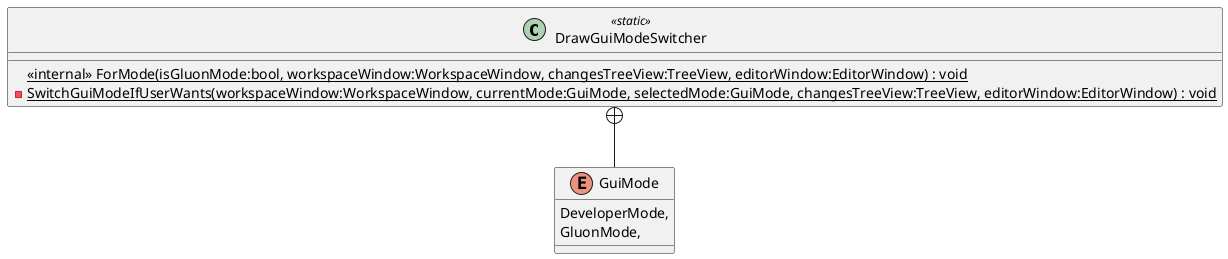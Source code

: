 @startuml
class DrawGuiModeSwitcher <<static>> {
    <<internal>> {static} ForMode(isGluonMode:bool, workspaceWindow:WorkspaceWindow, changesTreeView:TreeView, editorWindow:EditorWindow) : void
    {static} - SwitchGuiModeIfUserWants(workspaceWindow:WorkspaceWindow, currentMode:GuiMode, selectedMode:GuiMode, changesTreeView:TreeView, editorWindow:EditorWindow) : void
}
enum GuiMode {
    DeveloperMode,
    GluonMode,
}
DrawGuiModeSwitcher +-- GuiMode
@enduml
